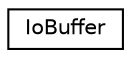 digraph "Graphical Class Hierarchy"
{
 // LATEX_PDF_SIZE
  edge [fontname="Helvetica",fontsize="10",labelfontname="Helvetica",labelfontsize="10"];
  node [fontname="Helvetica",fontsize="10",shape=record];
  rankdir="LR";
  Node0 [label="IoBuffer",height=0.2,width=0.4,color="black", fillcolor="white", style="filled",URL="$class_io_buffer.html",tooltip=" "];
}
